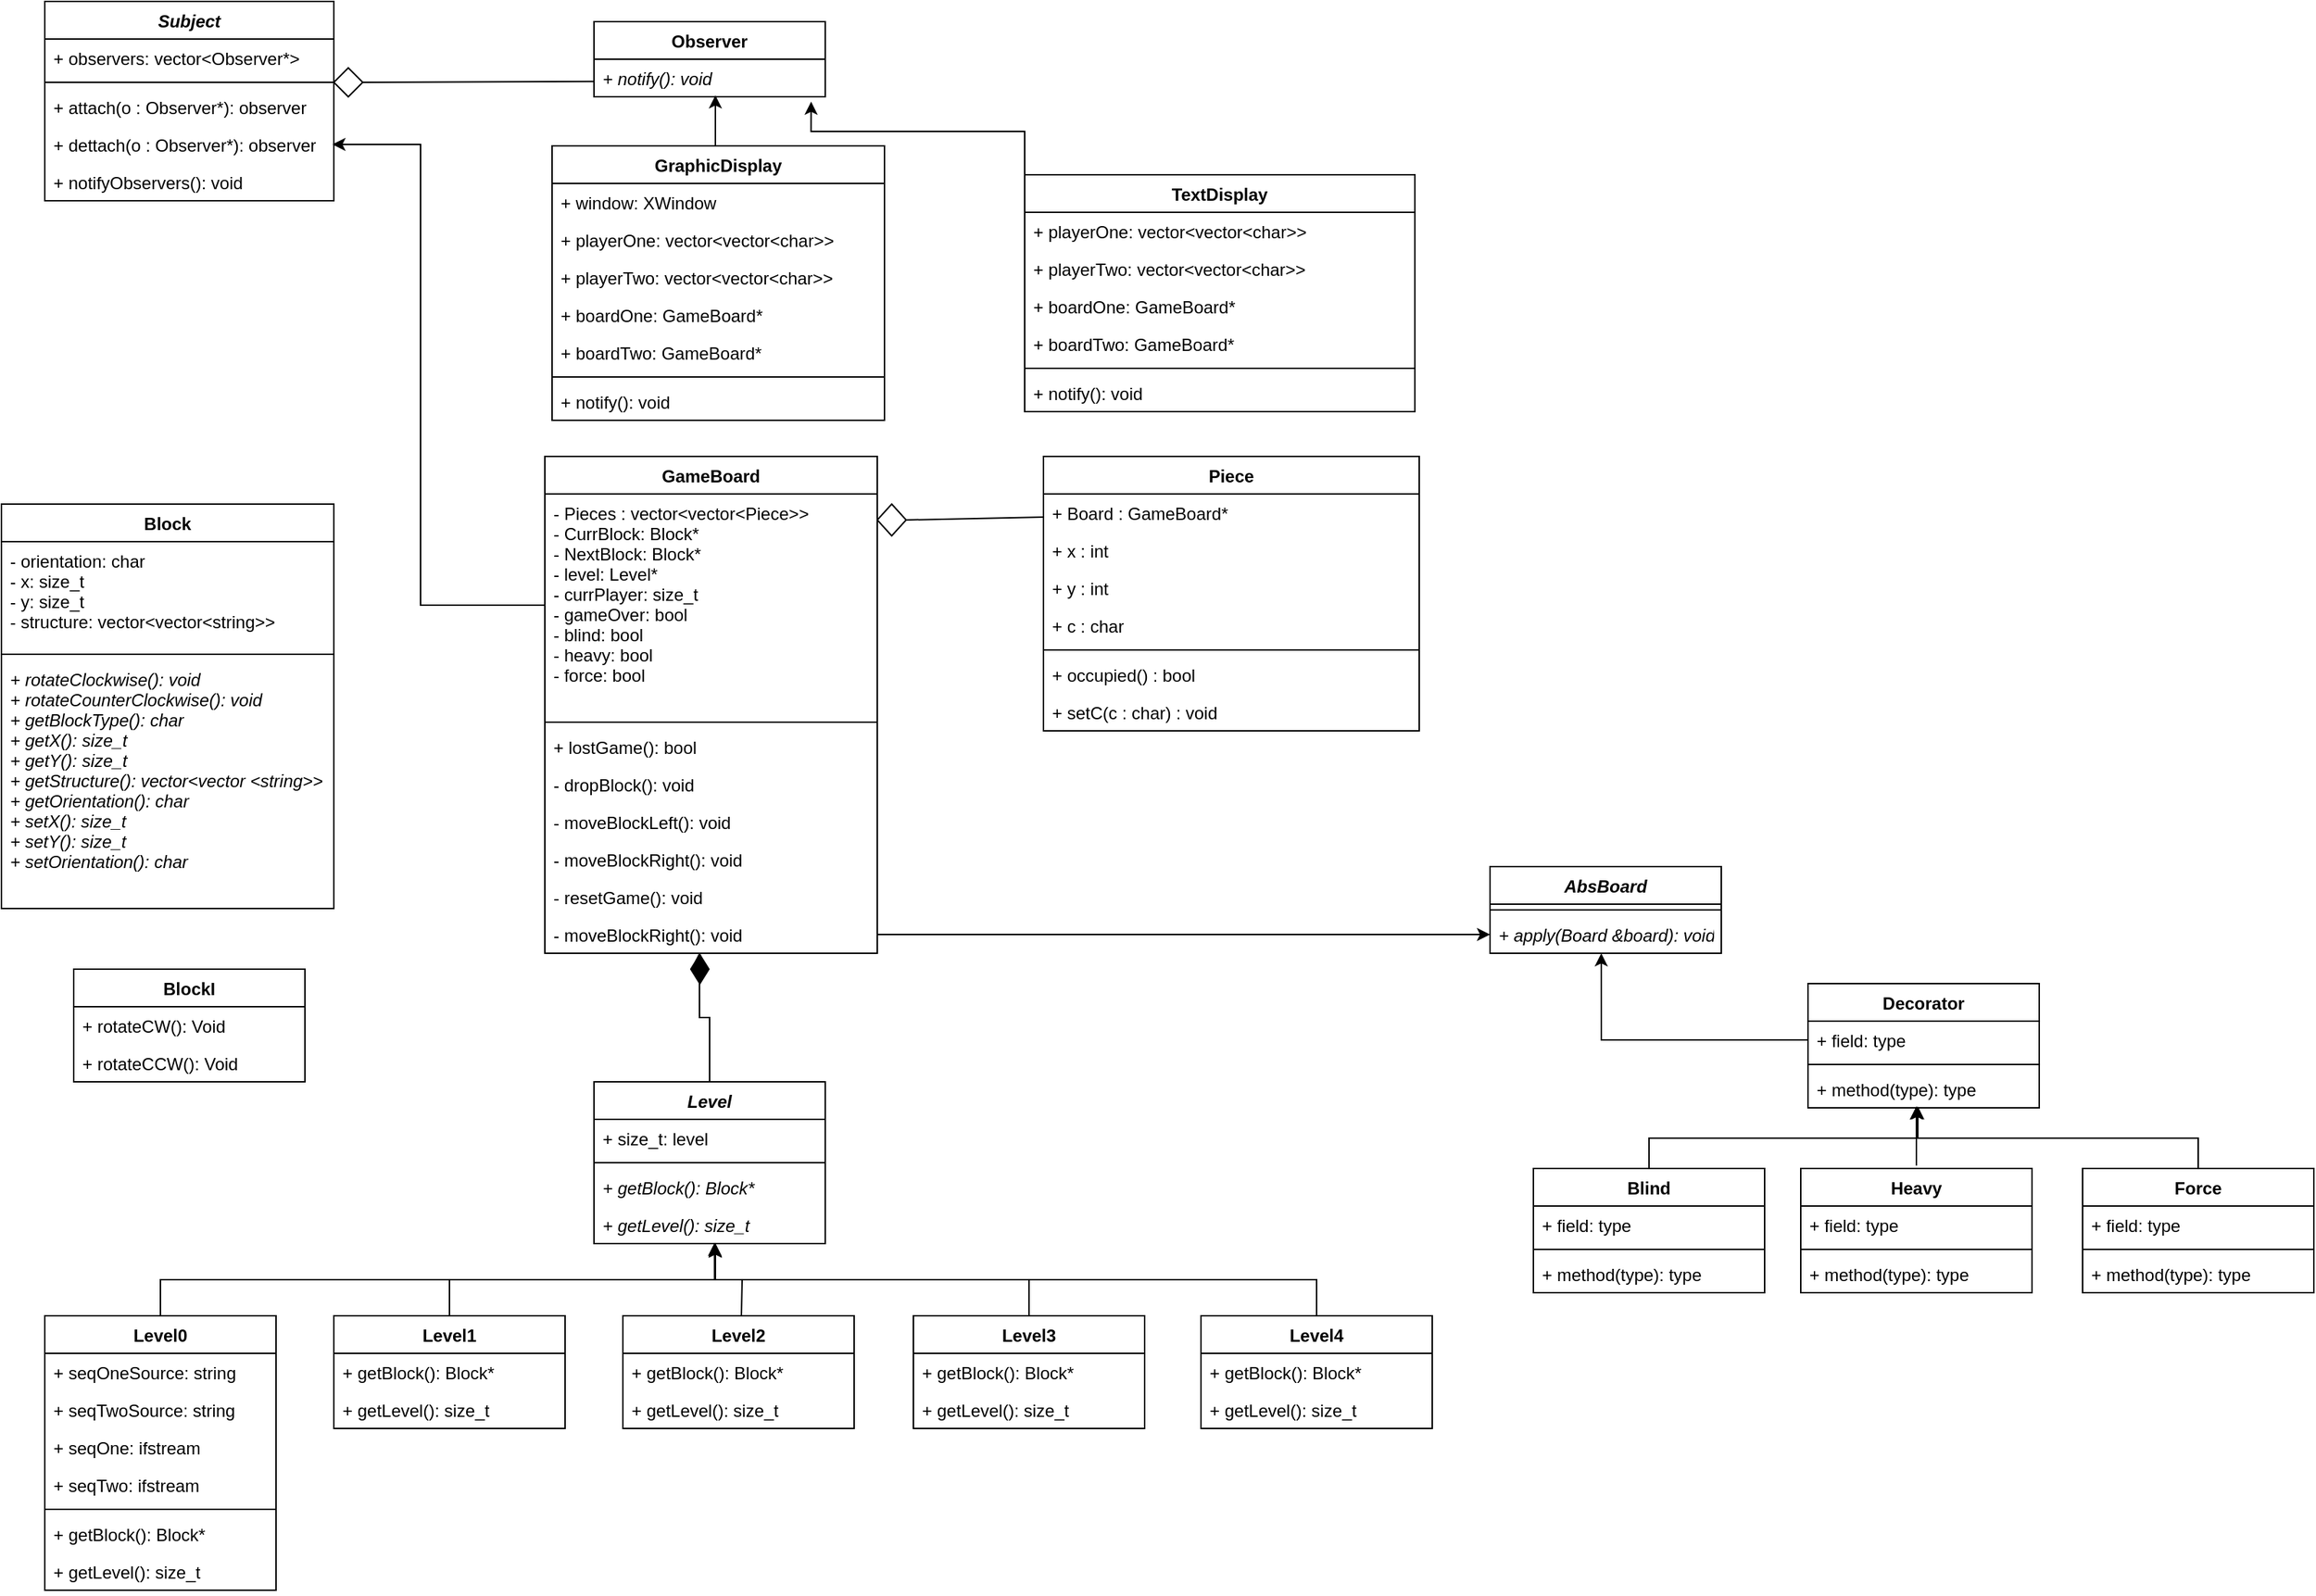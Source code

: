 <mxfile version="20.6.0" type="github">
  <diagram id="C5RBs43oDa-KdzZeNtuy" name="Page-1">
    <mxGraphModel dx="1901" dy="1101" grid="1" gridSize="10" guides="1" tooltips="1" connect="1" arrows="1" fold="1" page="1" pageScale="1" pageWidth="827" pageHeight="1169" math="0" shadow="0">
      <root>
        <mxCell id="WIyWlLk6GJQsqaUBKTNV-0" />
        <mxCell id="WIyWlLk6GJQsqaUBKTNV-1" parent="WIyWlLk6GJQsqaUBKTNV-0" />
        <mxCell id="HCrgHFyzqFVPdRo0mYGG-0" value="Subject" style="swimlane;fontStyle=3;align=center;verticalAlign=top;childLayout=stackLayout;horizontal=1;startSize=26;horizontalStack=0;resizeParent=1;resizeParentMax=0;resizeLast=0;collapsible=1;marginBottom=0;" parent="WIyWlLk6GJQsqaUBKTNV-1" vertex="1">
          <mxGeometry x="40" y="10" width="200" height="138" as="geometry" />
        </mxCell>
        <mxCell id="HCrgHFyzqFVPdRo0mYGG-1" value="+ observers: vector&lt;Observer*&gt;" style="text;strokeColor=none;fillColor=none;align=left;verticalAlign=top;spacingLeft=4;spacingRight=4;overflow=hidden;rotatable=0;points=[[0,0.5],[1,0.5]];portConstraint=eastwest;" parent="HCrgHFyzqFVPdRo0mYGG-0" vertex="1">
          <mxGeometry y="26" width="200" height="26" as="geometry" />
        </mxCell>
        <mxCell id="HCrgHFyzqFVPdRo0mYGG-2" value="" style="line;strokeWidth=1;fillColor=none;align=left;verticalAlign=middle;spacingTop=-1;spacingLeft=3;spacingRight=3;rotatable=0;labelPosition=right;points=[];portConstraint=eastwest;strokeColor=inherit;" parent="HCrgHFyzqFVPdRo0mYGG-0" vertex="1">
          <mxGeometry y="52" width="200" height="8" as="geometry" />
        </mxCell>
        <mxCell id="OUQTVfBQ55vAlHP0ge6A-0" value="+ attach(o : Observer*): observer" style="text;strokeColor=none;fillColor=none;align=left;verticalAlign=top;spacingLeft=4;spacingRight=4;overflow=hidden;rotatable=0;points=[[0,0.5],[1,0.5]];portConstraint=eastwest;" parent="HCrgHFyzqFVPdRo0mYGG-0" vertex="1">
          <mxGeometry y="60" width="200" height="26" as="geometry" />
        </mxCell>
        <mxCell id="OUQTVfBQ55vAlHP0ge6A-1" value="+ dettach(o : Observer*): observer" style="text;strokeColor=none;fillColor=none;align=left;verticalAlign=top;spacingLeft=4;spacingRight=4;overflow=hidden;rotatable=0;points=[[0,0.5],[1,0.5]];portConstraint=eastwest;" parent="HCrgHFyzqFVPdRo0mYGG-0" vertex="1">
          <mxGeometry y="86" width="200" height="26" as="geometry" />
        </mxCell>
        <mxCell id="OUQTVfBQ55vAlHP0ge6A-2" value="+ notifyObservers(): void" style="text;strokeColor=none;fillColor=none;align=left;verticalAlign=top;spacingLeft=4;spacingRight=4;overflow=hidden;rotatable=0;points=[[0,0.5],[1,0.5]];portConstraint=eastwest;" parent="HCrgHFyzqFVPdRo0mYGG-0" vertex="1">
          <mxGeometry y="112" width="200" height="26" as="geometry" />
        </mxCell>
        <mxCell id="HCrgHFyzqFVPdRo0mYGG-4" value="Observer&#xa;" style="swimlane;fontStyle=1;align=center;verticalAlign=top;childLayout=stackLayout;horizontal=1;startSize=26;horizontalStack=0;resizeParent=1;resizeParentMax=0;resizeLast=0;collapsible=1;marginBottom=0;" parent="WIyWlLk6GJQsqaUBKTNV-1" vertex="1">
          <mxGeometry x="420" y="24" width="160" height="52" as="geometry" />
        </mxCell>
        <mxCell id="HCrgHFyzqFVPdRo0mYGG-7" value="+ notify(): void" style="text;strokeColor=none;fillColor=none;align=left;verticalAlign=top;spacingLeft=4;spacingRight=4;overflow=hidden;rotatable=0;points=[[0,0.5],[1,0.5]];portConstraint=eastwest;fontStyle=2" parent="HCrgHFyzqFVPdRo0mYGG-4" vertex="1">
          <mxGeometry y="26" width="160" height="26" as="geometry" />
        </mxCell>
        <mxCell id="lVJH6jQBZUsWnWcLVEKp-0" style="edgeStyle=orthogonalEdgeStyle;rounded=0;orthogonalLoop=1;jettySize=auto;html=1;exitX=0.5;exitY=0;exitDx=0;exitDy=0;entryX=0.525;entryY=0.962;entryDx=0;entryDy=0;entryPerimeter=0;" parent="WIyWlLk6GJQsqaUBKTNV-1" source="HCrgHFyzqFVPdRo0mYGG-8" target="HCrgHFyzqFVPdRo0mYGG-7" edge="1">
          <mxGeometry relative="1" as="geometry" />
        </mxCell>
        <mxCell id="HCrgHFyzqFVPdRo0mYGG-8" value="GraphicDisplay&#xa;" style="swimlane;fontStyle=1;align=center;verticalAlign=top;childLayout=stackLayout;horizontal=1;startSize=26;horizontalStack=0;resizeParent=1;resizeParentMax=0;resizeLast=0;collapsible=1;marginBottom=0;" parent="WIyWlLk6GJQsqaUBKTNV-1" vertex="1">
          <mxGeometry x="391" y="110" width="230" height="190" as="geometry" />
        </mxCell>
        <mxCell id="HCrgHFyzqFVPdRo0mYGG-9" value="+ window: XWindow" style="text;strokeColor=none;fillColor=none;align=left;verticalAlign=top;spacingLeft=4;spacingRight=4;overflow=hidden;rotatable=0;points=[[0,0.5],[1,0.5]];portConstraint=eastwest;" parent="HCrgHFyzqFVPdRo0mYGG-8" vertex="1">
          <mxGeometry y="26" width="230" height="26" as="geometry" />
        </mxCell>
        <mxCell id="OUQTVfBQ55vAlHP0ge6A-22" value="+ playerOne: vector&lt;vector&lt;char&gt;&gt;" style="text;strokeColor=none;fillColor=none;align=left;verticalAlign=top;spacingLeft=4;spacingRight=4;overflow=hidden;rotatable=0;points=[[0,0.5],[1,0.5]];portConstraint=eastwest;" parent="HCrgHFyzqFVPdRo0mYGG-8" vertex="1">
          <mxGeometry y="52" width="230" height="26" as="geometry" />
        </mxCell>
        <mxCell id="OUQTVfBQ55vAlHP0ge6A-23" value="+ playerTwo: vector&lt;vector&lt;char&gt;&gt;" style="text;strokeColor=none;fillColor=none;align=left;verticalAlign=top;spacingLeft=4;spacingRight=4;overflow=hidden;rotatable=0;points=[[0,0.5],[1,0.5]];portConstraint=eastwest;" parent="HCrgHFyzqFVPdRo0mYGG-8" vertex="1">
          <mxGeometry y="78" width="230" height="26" as="geometry" />
        </mxCell>
        <mxCell id="OUQTVfBQ55vAlHP0ge6A-24" value="+ boardOne: GameBoard*" style="text;strokeColor=none;fillColor=none;align=left;verticalAlign=top;spacingLeft=4;spacingRight=4;overflow=hidden;rotatable=0;points=[[0,0.5],[1,0.5]];portConstraint=eastwest;" parent="HCrgHFyzqFVPdRo0mYGG-8" vertex="1">
          <mxGeometry y="104" width="230" height="26" as="geometry" />
        </mxCell>
        <mxCell id="OUQTVfBQ55vAlHP0ge6A-25" value="+ boardTwo: GameBoard*" style="text;strokeColor=none;fillColor=none;align=left;verticalAlign=top;spacingLeft=4;spacingRight=4;overflow=hidden;rotatable=0;points=[[0,0.5],[1,0.5]];portConstraint=eastwest;" parent="HCrgHFyzqFVPdRo0mYGG-8" vertex="1">
          <mxGeometry y="130" width="230" height="26" as="geometry" />
        </mxCell>
        <mxCell id="HCrgHFyzqFVPdRo0mYGG-10" value="" style="line;strokeWidth=1;fillColor=none;align=left;verticalAlign=middle;spacingTop=-1;spacingLeft=3;spacingRight=3;rotatable=0;labelPosition=right;points=[];portConstraint=eastwest;strokeColor=inherit;" parent="HCrgHFyzqFVPdRo0mYGG-8" vertex="1">
          <mxGeometry y="156" width="230" height="8" as="geometry" />
        </mxCell>
        <mxCell id="OUQTVfBQ55vAlHP0ge6A-26" value="+ notify(): void" style="text;strokeColor=none;fillColor=none;align=left;verticalAlign=top;spacingLeft=4;spacingRight=4;overflow=hidden;rotatable=0;points=[[0,0.5],[1,0.5]];portConstraint=eastwest;" parent="HCrgHFyzqFVPdRo0mYGG-8" vertex="1">
          <mxGeometry y="164" width="230" height="26" as="geometry" />
        </mxCell>
        <mxCell id="OUQTVfBQ55vAlHP0ge6A-53" style="edgeStyle=orthogonalEdgeStyle;rounded=0;orthogonalLoop=1;jettySize=auto;html=1;exitX=0;exitY=0;exitDx=0;exitDy=0;entryX=0.939;entryY=1.13;entryDx=0;entryDy=0;entryPerimeter=0;" parent="WIyWlLk6GJQsqaUBKTNV-1" source="HCrgHFyzqFVPdRo0mYGG-12" target="HCrgHFyzqFVPdRo0mYGG-7" edge="1">
          <mxGeometry relative="1" as="geometry">
            <Array as="points">
              <mxPoint x="718" y="100" />
              <mxPoint x="570" y="100" />
            </Array>
          </mxGeometry>
        </mxCell>
        <mxCell id="HCrgHFyzqFVPdRo0mYGG-12" value="TextDisplay&#xa;" style="swimlane;fontStyle=1;align=center;verticalAlign=top;childLayout=stackLayout;horizontal=1;startSize=26;horizontalStack=0;resizeParent=1;resizeParentMax=0;resizeLast=0;collapsible=1;marginBottom=0;" parent="WIyWlLk6GJQsqaUBKTNV-1" vertex="1">
          <mxGeometry x="718" y="130" width="270" height="164" as="geometry" />
        </mxCell>
        <mxCell id="HCrgHFyzqFVPdRo0mYGG-13" value="+ playerOne: vector&lt;vector&lt;char&gt;&gt;" style="text;strokeColor=none;fillColor=none;align=left;verticalAlign=top;spacingLeft=4;spacingRight=4;overflow=hidden;rotatable=0;points=[[0,0.5],[1,0.5]];portConstraint=eastwest;" parent="HCrgHFyzqFVPdRo0mYGG-12" vertex="1">
          <mxGeometry y="26" width="270" height="26" as="geometry" />
        </mxCell>
        <mxCell id="OUQTVfBQ55vAlHP0ge6A-18" value="+ playerTwo: vector&lt;vector&lt;char&gt;&gt;" style="text;strokeColor=none;fillColor=none;align=left;verticalAlign=top;spacingLeft=4;spacingRight=4;overflow=hidden;rotatable=0;points=[[0,0.5],[1,0.5]];portConstraint=eastwest;" parent="HCrgHFyzqFVPdRo0mYGG-12" vertex="1">
          <mxGeometry y="52" width="270" height="26" as="geometry" />
        </mxCell>
        <mxCell id="OUQTVfBQ55vAlHP0ge6A-19" value="+ boardOne: GameBoard*" style="text;strokeColor=none;fillColor=none;align=left;verticalAlign=top;spacingLeft=4;spacingRight=4;overflow=hidden;rotatable=0;points=[[0,0.5],[1,0.5]];portConstraint=eastwest;" parent="HCrgHFyzqFVPdRo0mYGG-12" vertex="1">
          <mxGeometry y="78" width="270" height="26" as="geometry" />
        </mxCell>
        <mxCell id="OUQTVfBQ55vAlHP0ge6A-20" value="+ boardTwo: GameBoard*" style="text;strokeColor=none;fillColor=none;align=left;verticalAlign=top;spacingLeft=4;spacingRight=4;overflow=hidden;rotatable=0;points=[[0,0.5],[1,0.5]];portConstraint=eastwest;" parent="HCrgHFyzqFVPdRo0mYGG-12" vertex="1">
          <mxGeometry y="104" width="270" height="26" as="geometry" />
        </mxCell>
        <mxCell id="HCrgHFyzqFVPdRo0mYGG-14" value="" style="line;strokeWidth=1;fillColor=none;align=left;verticalAlign=middle;spacingTop=-1;spacingLeft=3;spacingRight=3;rotatable=0;labelPosition=right;points=[];portConstraint=eastwest;strokeColor=inherit;" parent="HCrgHFyzqFVPdRo0mYGG-12" vertex="1">
          <mxGeometry y="130" width="270" height="8" as="geometry" />
        </mxCell>
        <mxCell id="HCrgHFyzqFVPdRo0mYGG-15" value="+ notify(): void" style="text;strokeColor=none;fillColor=none;align=left;verticalAlign=top;spacingLeft=4;spacingRight=4;overflow=hidden;rotatable=0;points=[[0,0.5],[1,0.5]];portConstraint=eastwest;" parent="HCrgHFyzqFVPdRo0mYGG-12" vertex="1">
          <mxGeometry y="138" width="270" height="26" as="geometry" />
        </mxCell>
        <mxCell id="HCrgHFyzqFVPdRo0mYGG-22" value="GameBoard" style="swimlane;fontStyle=1;align=center;verticalAlign=top;childLayout=stackLayout;horizontal=1;startSize=26;horizontalStack=0;resizeParent=1;resizeParentMax=0;resizeLast=0;collapsible=1;marginBottom=0;" parent="WIyWlLk6GJQsqaUBKTNV-1" vertex="1">
          <mxGeometry x="386" y="325" width="230" height="344" as="geometry" />
        </mxCell>
        <mxCell id="HCrgHFyzqFVPdRo0mYGG-23" value="- Pieces : vector&lt;vector&lt;Piece&gt;&gt;&#xa;- CurrBlock: Block*&#xa;- NextBlock: Block*&#xa;- level: Level* &#xa;- currPlayer: size_t&#xa;- gameOver: bool&#xa;- blind: bool&#xa;- heavy: bool&#xa;- force: bool" style="text;strokeColor=none;fillColor=none;align=left;verticalAlign=top;spacingLeft=4;spacingRight=4;overflow=hidden;rotatable=0;points=[[0,0.5],[1,0.5]];portConstraint=eastwest;" parent="HCrgHFyzqFVPdRo0mYGG-22" vertex="1">
          <mxGeometry y="26" width="230" height="154" as="geometry" />
        </mxCell>
        <mxCell id="HCrgHFyzqFVPdRo0mYGG-24" value="" style="line;strokeWidth=1;fillColor=none;align=left;verticalAlign=middle;spacingTop=-1;spacingLeft=3;spacingRight=3;rotatable=0;labelPosition=right;points=[];portConstraint=eastwest;strokeColor=inherit;" parent="HCrgHFyzqFVPdRo0mYGG-22" vertex="1">
          <mxGeometry y="180" width="230" height="8" as="geometry" />
        </mxCell>
        <mxCell id="HCrgHFyzqFVPdRo0mYGG-25" value="+ lostGame(): bool" style="text;strokeColor=none;fillColor=none;align=left;verticalAlign=top;spacingLeft=4;spacingRight=4;overflow=hidden;rotatable=0;points=[[0,0.5],[1,0.5]];portConstraint=eastwest;" parent="HCrgHFyzqFVPdRo0mYGG-22" vertex="1">
          <mxGeometry y="188" width="230" height="26" as="geometry" />
        </mxCell>
        <mxCell id="HCrgHFyzqFVPdRo0mYGG-112" value="- dropBlock(): void" style="text;strokeColor=none;fillColor=none;align=left;verticalAlign=top;spacingLeft=4;spacingRight=4;overflow=hidden;rotatable=0;points=[[0,0.5],[1,0.5]];portConstraint=eastwest;" parent="HCrgHFyzqFVPdRo0mYGG-22" vertex="1">
          <mxGeometry y="214" width="230" height="26" as="geometry" />
        </mxCell>
        <mxCell id="HCrgHFyzqFVPdRo0mYGG-128" value="- moveBlockLeft(): void" style="text;strokeColor=none;fillColor=none;align=left;verticalAlign=top;spacingLeft=4;spacingRight=4;overflow=hidden;rotatable=0;points=[[0,0.5],[1,0.5]];portConstraint=eastwest;" parent="HCrgHFyzqFVPdRo0mYGG-22" vertex="1">
          <mxGeometry y="240" width="230" height="26" as="geometry" />
        </mxCell>
        <mxCell id="HCrgHFyzqFVPdRo0mYGG-129" value="- moveBlockRight(): void" style="text;strokeColor=none;fillColor=none;align=left;verticalAlign=top;spacingLeft=4;spacingRight=4;overflow=hidden;rotatable=0;points=[[0,0.5],[1,0.5]];portConstraint=eastwest;" parent="HCrgHFyzqFVPdRo0mYGG-22" vertex="1">
          <mxGeometry y="266" width="230" height="26" as="geometry" />
        </mxCell>
        <mxCell id="HCrgHFyzqFVPdRo0mYGG-130" value="- resetGame(): void" style="text;strokeColor=none;fillColor=none;align=left;verticalAlign=top;spacingLeft=4;spacingRight=4;overflow=hidden;rotatable=0;points=[[0,0.5],[1,0.5]];portConstraint=eastwest;" parent="HCrgHFyzqFVPdRo0mYGG-22" vertex="1">
          <mxGeometry y="292" width="230" height="26" as="geometry" />
        </mxCell>
        <mxCell id="HCrgHFyzqFVPdRo0mYGG-131" value="- moveBlockRight(): void" style="text;strokeColor=none;fillColor=none;align=left;verticalAlign=top;spacingLeft=4;spacingRight=4;overflow=hidden;rotatable=0;points=[[0,0.5],[1,0.5]];portConstraint=eastwest;" parent="HCrgHFyzqFVPdRo0mYGG-22" vertex="1">
          <mxGeometry y="318" width="230" height="26" as="geometry" />
        </mxCell>
        <mxCell id="HCrgHFyzqFVPdRo0mYGG-26" value="Block" style="swimlane;fontStyle=1;align=center;verticalAlign=top;childLayout=stackLayout;horizontal=1;startSize=26;horizontalStack=0;resizeParent=1;resizeParentMax=0;resizeLast=0;collapsible=1;marginBottom=0;" parent="WIyWlLk6GJQsqaUBKTNV-1" vertex="1">
          <mxGeometry x="10" y="358" width="230" height="280" as="geometry" />
        </mxCell>
        <mxCell id="HCrgHFyzqFVPdRo0mYGG-27" value="- orientation: char&#xa;- x: size_t&#xa;- y: size_t&#xa;- structure: vector&lt;vector&lt;string&gt;&gt;" style="text;strokeColor=none;fillColor=none;align=left;verticalAlign=top;spacingLeft=4;spacingRight=4;overflow=hidden;rotatable=0;points=[[0,0.5],[1,0.5]];portConstraint=eastwest;" parent="HCrgHFyzqFVPdRo0mYGG-26" vertex="1">
          <mxGeometry y="26" width="230" height="74" as="geometry" />
        </mxCell>
        <mxCell id="HCrgHFyzqFVPdRo0mYGG-28" value="" style="line;strokeWidth=1;fillColor=none;align=left;verticalAlign=middle;spacingTop=-1;spacingLeft=3;spacingRight=3;rotatable=0;labelPosition=right;points=[];portConstraint=eastwest;strokeColor=inherit;" parent="HCrgHFyzqFVPdRo0mYGG-26" vertex="1">
          <mxGeometry y="100" width="230" height="8" as="geometry" />
        </mxCell>
        <mxCell id="HCrgHFyzqFVPdRo0mYGG-29" value="+ rotateClockwise(): void&#xa;+ rotateCounterClockwise(): void&#xa;+ getBlockType(): char&#xa;+ getX(): size_t&#xa;+ getY(): size_t&#xa;+ getStructure(): vector&lt;vector &lt;string&gt;&gt;&#xa;+ getOrientation(): char&#xa;+ setX(): size_t&#xa;+ setY(): size_t&#xa;+ setOrientation(): char&#xa;" style="text;strokeColor=none;fillColor=none;align=left;verticalAlign=top;spacingLeft=4;spacingRight=4;overflow=hidden;rotatable=0;points=[[0,0.5],[1,0.5]];portConstraint=eastwest;fontStyle=2" parent="HCrgHFyzqFVPdRo0mYGG-26" vertex="1">
          <mxGeometry y="108" width="230" height="172" as="geometry" />
        </mxCell>
        <mxCell id="HCrgHFyzqFVPdRo0mYGG-30" value="BlockI" style="swimlane;fontStyle=1;align=center;verticalAlign=top;childLayout=stackLayout;horizontal=1;startSize=26;horizontalStack=0;resizeParent=1;resizeParentMax=0;resizeLast=0;collapsible=1;marginBottom=0;" parent="WIyWlLk6GJQsqaUBKTNV-1" vertex="1">
          <mxGeometry x="60" y="680" width="160" height="78" as="geometry" />
        </mxCell>
        <mxCell id="HCrgHFyzqFVPdRo0mYGG-33" value="+ rotateCW(): Void" style="text;strokeColor=none;fillColor=none;align=left;verticalAlign=top;spacingLeft=4;spacingRight=4;overflow=hidden;rotatable=0;points=[[0,0.5],[1,0.5]];portConstraint=eastwest;" parent="HCrgHFyzqFVPdRo0mYGG-30" vertex="1">
          <mxGeometry y="26" width="160" height="26" as="geometry" />
        </mxCell>
        <mxCell id="HCrgHFyzqFVPdRo0mYGG-106" value="+ rotateCCW(): Void" style="text;strokeColor=none;fillColor=none;align=left;verticalAlign=top;spacingLeft=4;spacingRight=4;overflow=hidden;rotatable=0;points=[[0,0.5],[1,0.5]];portConstraint=eastwest;" parent="HCrgHFyzqFVPdRo0mYGG-30" vertex="1">
          <mxGeometry y="52" width="160" height="26" as="geometry" />
        </mxCell>
        <mxCell id="HCrgHFyzqFVPdRo0mYGG-42" value="Decorator&#xa;" style="swimlane;fontStyle=1;align=center;verticalAlign=top;childLayout=stackLayout;horizontal=1;startSize=26;horizontalStack=0;resizeParent=1;resizeParentMax=0;resizeLast=0;collapsible=1;marginBottom=0;" parent="WIyWlLk6GJQsqaUBKTNV-1" vertex="1">
          <mxGeometry x="1260" y="690" width="160" height="86" as="geometry" />
        </mxCell>
        <mxCell id="HCrgHFyzqFVPdRo0mYGG-43" value="+ field: type" style="text;strokeColor=none;fillColor=none;align=left;verticalAlign=top;spacingLeft=4;spacingRight=4;overflow=hidden;rotatable=0;points=[[0,0.5],[1,0.5]];portConstraint=eastwest;" parent="HCrgHFyzqFVPdRo0mYGG-42" vertex="1">
          <mxGeometry y="26" width="160" height="26" as="geometry" />
        </mxCell>
        <mxCell id="HCrgHFyzqFVPdRo0mYGG-44" value="" style="line;strokeWidth=1;fillColor=none;align=left;verticalAlign=middle;spacingTop=-1;spacingLeft=3;spacingRight=3;rotatable=0;labelPosition=right;points=[];portConstraint=eastwest;strokeColor=inherit;" parent="HCrgHFyzqFVPdRo0mYGG-42" vertex="1">
          <mxGeometry y="52" width="160" height="8" as="geometry" />
        </mxCell>
        <mxCell id="HCrgHFyzqFVPdRo0mYGG-45" value="+ method(type): type" style="text;strokeColor=none;fillColor=none;align=left;verticalAlign=top;spacingLeft=4;spacingRight=4;overflow=hidden;rotatable=0;points=[[0,0.5],[1,0.5]];portConstraint=eastwest;" parent="HCrgHFyzqFVPdRo0mYGG-42" vertex="1">
          <mxGeometry y="60" width="160" height="26" as="geometry" />
        </mxCell>
        <mxCell id="HCrgHFyzqFVPdRo0mYGG-46" value="Piece" style="swimlane;fontStyle=1;align=center;verticalAlign=top;childLayout=stackLayout;horizontal=1;startSize=26;horizontalStack=0;resizeParent=1;resizeParentMax=0;resizeLast=0;collapsible=1;marginBottom=0;" parent="WIyWlLk6GJQsqaUBKTNV-1" vertex="1">
          <mxGeometry x="731" y="325" width="260" height="190" as="geometry" />
        </mxCell>
        <mxCell id="HCrgHFyzqFVPdRo0mYGG-47" value="+ Board : GameBoard*" style="text;strokeColor=none;fillColor=none;align=left;verticalAlign=top;spacingLeft=4;spacingRight=4;overflow=hidden;rotatable=0;points=[[0,0.5],[1,0.5]];portConstraint=eastwest;" parent="HCrgHFyzqFVPdRo0mYGG-46" vertex="1">
          <mxGeometry y="26" width="260" height="26" as="geometry" />
        </mxCell>
        <mxCell id="OUQTVfBQ55vAlHP0ge6A-11" value="" style="endArrow=none;html=1;rounded=0;exitX=1;exitY=0.5;exitDx=0;exitDy=0;" parent="HCrgHFyzqFVPdRo0mYGG-46" source="OUQTVfBQ55vAlHP0ge6A-7" edge="1">
          <mxGeometry width="50" height="50" relative="1" as="geometry">
            <mxPoint x="-40" y="42.47" as="sourcePoint" />
            <mxPoint y="42" as="targetPoint" />
          </mxGeometry>
        </mxCell>
        <mxCell id="OUQTVfBQ55vAlHP0ge6A-12" value="+ x : int" style="text;strokeColor=none;fillColor=none;align=left;verticalAlign=top;spacingLeft=4;spacingRight=4;overflow=hidden;rotatable=0;points=[[0,0.5],[1,0.5]];portConstraint=eastwest;" parent="HCrgHFyzqFVPdRo0mYGG-46" vertex="1">
          <mxGeometry y="52" width="260" height="26" as="geometry" />
        </mxCell>
        <mxCell id="OUQTVfBQ55vAlHP0ge6A-13" value="+ y : int" style="text;strokeColor=none;fillColor=none;align=left;verticalAlign=top;spacingLeft=4;spacingRight=4;overflow=hidden;rotatable=0;points=[[0,0.5],[1,0.5]];portConstraint=eastwest;" parent="HCrgHFyzqFVPdRo0mYGG-46" vertex="1">
          <mxGeometry y="78" width="260" height="26" as="geometry" />
        </mxCell>
        <mxCell id="OUQTVfBQ55vAlHP0ge6A-14" value="+ c : char" style="text;strokeColor=none;fillColor=none;align=left;verticalAlign=top;spacingLeft=4;spacingRight=4;overflow=hidden;rotatable=0;points=[[0,0.5],[1,0.5]];portConstraint=eastwest;" parent="HCrgHFyzqFVPdRo0mYGG-46" vertex="1">
          <mxGeometry y="104" width="260" height="26" as="geometry" />
        </mxCell>
        <mxCell id="HCrgHFyzqFVPdRo0mYGG-48" value="" style="line;strokeWidth=1;fillColor=none;align=left;verticalAlign=middle;spacingTop=-1;spacingLeft=3;spacingRight=3;rotatable=0;labelPosition=right;points=[];portConstraint=eastwest;strokeColor=inherit;" parent="HCrgHFyzqFVPdRo0mYGG-46" vertex="1">
          <mxGeometry y="130" width="260" height="8" as="geometry" />
        </mxCell>
        <mxCell id="OUQTVfBQ55vAlHP0ge6A-16" value="+ occupied() : bool" style="text;strokeColor=none;fillColor=none;align=left;verticalAlign=top;spacingLeft=4;spacingRight=4;overflow=hidden;rotatable=0;points=[[0,0.5],[1,0.5]];portConstraint=eastwest;" parent="HCrgHFyzqFVPdRo0mYGG-46" vertex="1">
          <mxGeometry y="138" width="260" height="26" as="geometry" />
        </mxCell>
        <mxCell id="HCrgHFyzqFVPdRo0mYGG-49" value="+ setC(c : char) : void" style="text;strokeColor=none;fillColor=none;align=left;verticalAlign=top;spacingLeft=4;spacingRight=4;overflow=hidden;rotatable=0;points=[[0,0.5],[1,0.5]];portConstraint=eastwest;" parent="HCrgHFyzqFVPdRo0mYGG-46" vertex="1">
          <mxGeometry y="164" width="260" height="26" as="geometry" />
        </mxCell>
        <mxCell id="2h-iUpZ2-GN6CcSoCDCx-0" style="edgeStyle=orthogonalEdgeStyle;rounded=0;orthogonalLoop=1;jettySize=auto;html=1;exitX=0.5;exitY=0;exitDx=0;exitDy=0;entryX=0.469;entryY=0.962;entryDx=0;entryDy=0;entryPerimeter=0;" parent="WIyWlLk6GJQsqaUBKTNV-1" source="HCrgHFyzqFVPdRo0mYGG-70" target="HCrgHFyzqFVPdRo0mYGG-45" edge="1">
          <mxGeometry relative="1" as="geometry" />
        </mxCell>
        <mxCell id="HCrgHFyzqFVPdRo0mYGG-70" value="Blind" style="swimlane;fontStyle=1;align=center;verticalAlign=top;childLayout=stackLayout;horizontal=1;startSize=26;horizontalStack=0;resizeParent=1;resizeParentMax=0;resizeLast=0;collapsible=1;marginBottom=0;" parent="WIyWlLk6GJQsqaUBKTNV-1" vertex="1">
          <mxGeometry x="1070" y="818" width="160" height="86" as="geometry" />
        </mxCell>
        <mxCell id="HCrgHFyzqFVPdRo0mYGG-71" value="+ field: type" style="text;strokeColor=none;fillColor=none;align=left;verticalAlign=top;spacingLeft=4;spacingRight=4;overflow=hidden;rotatable=0;points=[[0,0.5],[1,0.5]];portConstraint=eastwest;" parent="HCrgHFyzqFVPdRo0mYGG-70" vertex="1">
          <mxGeometry y="26" width="160" height="26" as="geometry" />
        </mxCell>
        <mxCell id="HCrgHFyzqFVPdRo0mYGG-72" value="" style="line;strokeWidth=1;fillColor=none;align=left;verticalAlign=middle;spacingTop=-1;spacingLeft=3;spacingRight=3;rotatable=0;labelPosition=right;points=[];portConstraint=eastwest;strokeColor=inherit;" parent="HCrgHFyzqFVPdRo0mYGG-70" vertex="1">
          <mxGeometry y="52" width="160" height="8" as="geometry" />
        </mxCell>
        <mxCell id="HCrgHFyzqFVPdRo0mYGG-73" value="+ method(type): type" style="text;strokeColor=none;fillColor=none;align=left;verticalAlign=top;spacingLeft=4;spacingRight=4;overflow=hidden;rotatable=0;points=[[0,0.5],[1,0.5]];portConstraint=eastwest;" parent="HCrgHFyzqFVPdRo0mYGG-70" vertex="1">
          <mxGeometry y="60" width="160" height="26" as="geometry" />
        </mxCell>
        <mxCell id="2h-iUpZ2-GN6CcSoCDCx-2" style="edgeStyle=orthogonalEdgeStyle;rounded=0;orthogonalLoop=1;jettySize=auto;html=1;exitX=0.5;exitY=0;exitDx=0;exitDy=0;entryX=0.475;entryY=0.962;entryDx=0;entryDy=0;entryPerimeter=0;" parent="WIyWlLk6GJQsqaUBKTNV-1" source="HCrgHFyzqFVPdRo0mYGG-74" target="HCrgHFyzqFVPdRo0mYGG-45" edge="1">
          <mxGeometry relative="1" as="geometry" />
        </mxCell>
        <mxCell id="HCrgHFyzqFVPdRo0mYGG-74" value="Force" style="swimlane;fontStyle=1;align=center;verticalAlign=top;childLayout=stackLayout;horizontal=1;startSize=26;horizontalStack=0;resizeParent=1;resizeParentMax=0;resizeLast=0;collapsible=1;marginBottom=0;" parent="WIyWlLk6GJQsqaUBKTNV-1" vertex="1">
          <mxGeometry x="1450" y="818" width="160" height="86" as="geometry" />
        </mxCell>
        <mxCell id="HCrgHFyzqFVPdRo0mYGG-75" value="+ field: type" style="text;strokeColor=none;fillColor=none;align=left;verticalAlign=top;spacingLeft=4;spacingRight=4;overflow=hidden;rotatable=0;points=[[0,0.5],[1,0.5]];portConstraint=eastwest;" parent="HCrgHFyzqFVPdRo0mYGG-74" vertex="1">
          <mxGeometry y="26" width="160" height="26" as="geometry" />
        </mxCell>
        <mxCell id="HCrgHFyzqFVPdRo0mYGG-76" value="" style="line;strokeWidth=1;fillColor=none;align=left;verticalAlign=middle;spacingTop=-1;spacingLeft=3;spacingRight=3;rotatable=0;labelPosition=right;points=[];portConstraint=eastwest;strokeColor=inherit;" parent="HCrgHFyzqFVPdRo0mYGG-74" vertex="1">
          <mxGeometry y="52" width="160" height="8" as="geometry" />
        </mxCell>
        <mxCell id="HCrgHFyzqFVPdRo0mYGG-77" value="+ method(type): type" style="text;strokeColor=none;fillColor=none;align=left;verticalAlign=top;spacingLeft=4;spacingRight=4;overflow=hidden;rotatable=0;points=[[0,0.5],[1,0.5]];portConstraint=eastwest;" parent="HCrgHFyzqFVPdRo0mYGG-74" vertex="1">
          <mxGeometry y="60" width="160" height="26" as="geometry" />
        </mxCell>
        <mxCell id="2h-iUpZ2-GN6CcSoCDCx-1" style="edgeStyle=orthogonalEdgeStyle;rounded=0;orthogonalLoop=1;jettySize=auto;html=1;exitX=0.5;exitY=0;exitDx=0;exitDy=0;entryX=0.469;entryY=1.038;entryDx=0;entryDy=0;entryPerimeter=0;" parent="WIyWlLk6GJQsqaUBKTNV-1" edge="1">
          <mxGeometry relative="1" as="geometry">
            <mxPoint x="1335" y="816" as="sourcePoint" />
            <mxPoint x="1335.04" y="774.988" as="targetPoint" />
          </mxGeometry>
        </mxCell>
        <mxCell id="HCrgHFyzqFVPdRo0mYGG-78" value="Heavy" style="swimlane;fontStyle=1;align=center;verticalAlign=top;childLayout=stackLayout;horizontal=1;startSize=26;horizontalStack=0;resizeParent=1;resizeParentMax=0;resizeLast=0;collapsible=1;marginBottom=0;" parent="WIyWlLk6GJQsqaUBKTNV-1" vertex="1">
          <mxGeometry x="1255" y="818" width="160" height="86" as="geometry" />
        </mxCell>
        <mxCell id="HCrgHFyzqFVPdRo0mYGG-79" value="+ field: type" style="text;strokeColor=none;fillColor=none;align=left;verticalAlign=top;spacingLeft=4;spacingRight=4;overflow=hidden;rotatable=0;points=[[0,0.5],[1,0.5]];portConstraint=eastwest;" parent="HCrgHFyzqFVPdRo0mYGG-78" vertex="1">
          <mxGeometry y="26" width="160" height="26" as="geometry" />
        </mxCell>
        <mxCell id="HCrgHFyzqFVPdRo0mYGG-80" value="" style="line;strokeWidth=1;fillColor=none;align=left;verticalAlign=middle;spacingTop=-1;spacingLeft=3;spacingRight=3;rotatable=0;labelPosition=right;points=[];portConstraint=eastwest;strokeColor=inherit;" parent="HCrgHFyzqFVPdRo0mYGG-78" vertex="1">
          <mxGeometry y="52" width="160" height="8" as="geometry" />
        </mxCell>
        <mxCell id="HCrgHFyzqFVPdRo0mYGG-81" value="+ method(type): type" style="text;strokeColor=none;fillColor=none;align=left;verticalAlign=top;spacingLeft=4;spacingRight=4;overflow=hidden;rotatable=0;points=[[0,0.5],[1,0.5]];portConstraint=eastwest;" parent="HCrgHFyzqFVPdRo0mYGG-78" vertex="1">
          <mxGeometry y="60" width="160" height="26" as="geometry" />
        </mxCell>
        <mxCell id="OUQTVfBQ55vAlHP0ge6A-3" value="" style="rhombus;whiteSpace=wrap;html=1;" parent="WIyWlLk6GJQsqaUBKTNV-1" vertex="1">
          <mxGeometry x="240" y="56" width="20" height="20" as="geometry" />
        </mxCell>
        <mxCell id="OUQTVfBQ55vAlHP0ge6A-4" value="" style="endArrow=none;html=1;rounded=0;entryX=0;entryY=0.744;entryDx=0;entryDy=0;entryPerimeter=0;exitX=1;exitY=0.5;exitDx=0;exitDy=0;" parent="WIyWlLk6GJQsqaUBKTNV-1" source="OUQTVfBQ55vAlHP0ge6A-3" edge="1">
          <mxGeometry width="50" height="50" relative="1" as="geometry">
            <mxPoint x="270" y="65" as="sourcePoint" />
            <mxPoint x="420" y="65.344" as="targetPoint" />
          </mxGeometry>
        </mxCell>
        <mxCell id="OUQTVfBQ55vAlHP0ge6A-6" style="edgeStyle=orthogonalEdgeStyle;rounded=0;orthogonalLoop=1;jettySize=auto;html=1;exitX=0;exitY=0.5;exitDx=0;exitDy=0;entryX=1;entryY=0.5;entryDx=0;entryDy=0;" parent="WIyWlLk6GJQsqaUBKTNV-1" source="HCrgHFyzqFVPdRo0mYGG-23" edge="1">
          <mxGeometry relative="1" as="geometry">
            <mxPoint x="330" y="518" as="sourcePoint" />
            <mxPoint x="239" y="109" as="targetPoint" />
            <Array as="points">
              <mxPoint x="300" y="428" />
              <mxPoint x="300" y="109" />
            </Array>
          </mxGeometry>
        </mxCell>
        <mxCell id="OUQTVfBQ55vAlHP0ge6A-7" value="" style="rhombus;whiteSpace=wrap;html=1;" parent="WIyWlLk6GJQsqaUBKTNV-1" vertex="1">
          <mxGeometry x="616" y="358" width="20" height="22" as="geometry" />
        </mxCell>
        <mxCell id="2h-iUpZ2-GN6CcSoCDCx-3" value="AbsBoard" style="swimlane;fontStyle=3;align=center;verticalAlign=top;childLayout=stackLayout;horizontal=1;startSize=26;horizontalStack=0;resizeParent=1;resizeParentMax=0;resizeLast=0;collapsible=1;marginBottom=0;" parent="WIyWlLk6GJQsqaUBKTNV-1" vertex="1">
          <mxGeometry x="1040" y="609" width="160" height="60" as="geometry" />
        </mxCell>
        <mxCell id="2h-iUpZ2-GN6CcSoCDCx-5" value="" style="line;strokeWidth=1;fillColor=none;align=left;verticalAlign=middle;spacingTop=-1;spacingLeft=3;spacingRight=3;rotatable=0;labelPosition=right;points=[];portConstraint=eastwest;strokeColor=inherit;" parent="2h-iUpZ2-GN6CcSoCDCx-3" vertex="1">
          <mxGeometry y="26" width="160" height="8" as="geometry" />
        </mxCell>
        <mxCell id="2h-iUpZ2-GN6CcSoCDCx-6" value="+ apply(Board &amp;board): void" style="text;strokeColor=none;fillColor=none;align=left;verticalAlign=top;spacingLeft=4;spacingRight=4;overflow=hidden;rotatable=0;points=[[0,0.5],[1,0.5]];portConstraint=eastwest;fontStyle=2" parent="2h-iUpZ2-GN6CcSoCDCx-3" vertex="1">
          <mxGeometry y="34" width="160" height="26" as="geometry" />
        </mxCell>
        <mxCell id="2h-iUpZ2-GN6CcSoCDCx-7" style="edgeStyle=orthogonalEdgeStyle;rounded=0;orthogonalLoop=1;jettySize=auto;html=1;exitX=0;exitY=0.5;exitDx=0;exitDy=0;entryX=0.481;entryY=1;entryDx=0;entryDy=0;entryPerimeter=0;" parent="WIyWlLk6GJQsqaUBKTNV-1" source="HCrgHFyzqFVPdRo0mYGG-43" target="2h-iUpZ2-GN6CcSoCDCx-6" edge="1">
          <mxGeometry relative="1" as="geometry" />
        </mxCell>
        <mxCell id="2h-iUpZ2-GN6CcSoCDCx-8" style="edgeStyle=orthogonalEdgeStyle;rounded=0;orthogonalLoop=1;jettySize=auto;html=1;exitX=1;exitY=0.5;exitDx=0;exitDy=0;entryX=0;entryY=0.5;entryDx=0;entryDy=0;" parent="WIyWlLk6GJQsqaUBKTNV-1" source="HCrgHFyzqFVPdRo0mYGG-131" target="2h-iUpZ2-GN6CcSoCDCx-6" edge="1">
          <mxGeometry relative="1" as="geometry" />
        </mxCell>
        <mxCell id="SA9e87aG5jH87XHgYJXB-0" style="edgeStyle=orthogonalEdgeStyle;rounded=0;orthogonalLoop=1;jettySize=auto;html=1;entryX=0.525;entryY=1.024;entryDx=0;entryDy=0;entryPerimeter=0;" edge="1" parent="WIyWlLk6GJQsqaUBKTNV-1" source="SA9e87aG5jH87XHgYJXB-1" target="SA9e87aG5jH87XHgYJXB-29">
          <mxGeometry relative="1" as="geometry" />
        </mxCell>
        <mxCell id="SA9e87aG5jH87XHgYJXB-1" value="Level0" style="swimlane;fontStyle=1;align=center;verticalAlign=top;childLayout=stackLayout;horizontal=1;startSize=26;horizontalStack=0;resizeParent=1;resizeParentMax=0;resizeLast=0;collapsible=1;marginBottom=0;" vertex="1" parent="WIyWlLk6GJQsqaUBKTNV-1">
          <mxGeometry x="40" y="920" width="160" height="190" as="geometry" />
        </mxCell>
        <mxCell id="SA9e87aG5jH87XHgYJXB-2" value="+ seqOneSource: string" style="text;strokeColor=none;fillColor=none;align=left;verticalAlign=top;spacingLeft=4;spacingRight=4;overflow=hidden;rotatable=0;points=[[0,0.5],[1,0.5]];portConstraint=eastwest;" vertex="1" parent="SA9e87aG5jH87XHgYJXB-1">
          <mxGeometry y="26" width="160" height="26" as="geometry" />
        </mxCell>
        <mxCell id="SA9e87aG5jH87XHgYJXB-3" value="+ seqTwoSource: string" style="text;strokeColor=none;fillColor=none;align=left;verticalAlign=top;spacingLeft=4;spacingRight=4;overflow=hidden;rotatable=0;points=[[0,0.5],[1,0.5]];portConstraint=eastwest;" vertex="1" parent="SA9e87aG5jH87XHgYJXB-1">
          <mxGeometry y="52" width="160" height="26" as="geometry" />
        </mxCell>
        <mxCell id="SA9e87aG5jH87XHgYJXB-4" value="+ seqOne: ifstream" style="text;strokeColor=none;fillColor=none;align=left;verticalAlign=top;spacingLeft=4;spacingRight=4;overflow=hidden;rotatable=0;points=[[0,0.5],[1,0.5]];portConstraint=eastwest;" vertex="1" parent="SA9e87aG5jH87XHgYJXB-1">
          <mxGeometry y="78" width="160" height="26" as="geometry" />
        </mxCell>
        <mxCell id="SA9e87aG5jH87XHgYJXB-5" value="+ seqTwo: ifstream" style="text;strokeColor=none;fillColor=none;align=left;verticalAlign=top;spacingLeft=4;spacingRight=4;overflow=hidden;rotatable=0;points=[[0,0.5],[1,0.5]];portConstraint=eastwest;" vertex="1" parent="SA9e87aG5jH87XHgYJXB-1">
          <mxGeometry y="104" width="160" height="26" as="geometry" />
        </mxCell>
        <mxCell id="SA9e87aG5jH87XHgYJXB-6" value="" style="line;strokeWidth=1;fillColor=none;align=left;verticalAlign=middle;spacingTop=-1;spacingLeft=3;spacingRight=3;rotatable=0;labelPosition=right;points=[];portConstraint=eastwest;strokeColor=inherit;" vertex="1" parent="SA9e87aG5jH87XHgYJXB-1">
          <mxGeometry y="130" width="160" height="8" as="geometry" />
        </mxCell>
        <mxCell id="SA9e87aG5jH87XHgYJXB-7" value="+ getBlock(): Block*" style="text;strokeColor=none;fillColor=none;align=left;verticalAlign=top;spacingLeft=4;spacingRight=4;overflow=hidden;rotatable=0;points=[[0,0.5],[1,0.5]];portConstraint=eastwest;" vertex="1" parent="SA9e87aG5jH87XHgYJXB-1">
          <mxGeometry y="138" width="160" height="26" as="geometry" />
        </mxCell>
        <mxCell id="SA9e87aG5jH87XHgYJXB-8" value="+ getLevel(): size_t" style="text;strokeColor=none;fillColor=none;align=left;verticalAlign=top;spacingLeft=4;spacingRight=4;overflow=hidden;rotatable=0;points=[[0,0.5],[1,0.5]];portConstraint=eastwest;" vertex="1" parent="SA9e87aG5jH87XHgYJXB-1">
          <mxGeometry y="164" width="160" height="26" as="geometry" />
        </mxCell>
        <mxCell id="SA9e87aG5jH87XHgYJXB-9" style="edgeStyle=orthogonalEdgeStyle;rounded=0;orthogonalLoop=1;jettySize=auto;html=1;entryX=0.525;entryY=0.99;entryDx=0;entryDy=0;entryPerimeter=0;" edge="1" parent="WIyWlLk6GJQsqaUBKTNV-1" source="SA9e87aG5jH87XHgYJXB-10" target="SA9e87aG5jH87XHgYJXB-29">
          <mxGeometry relative="1" as="geometry" />
        </mxCell>
        <mxCell id="SA9e87aG5jH87XHgYJXB-10" value="Level1" style="swimlane;fontStyle=1;align=center;verticalAlign=top;childLayout=stackLayout;horizontal=1;startSize=26;horizontalStack=0;resizeParent=1;resizeParentMax=0;resizeLast=0;collapsible=1;marginBottom=0;" vertex="1" parent="WIyWlLk6GJQsqaUBKTNV-1">
          <mxGeometry x="240" y="920" width="160" height="78" as="geometry" />
        </mxCell>
        <mxCell id="SA9e87aG5jH87XHgYJXB-11" value="+ getBlock(): Block*" style="text;strokeColor=none;fillColor=none;align=left;verticalAlign=top;spacingLeft=4;spacingRight=4;overflow=hidden;rotatable=0;points=[[0,0.5],[1,0.5]];portConstraint=eastwest;" vertex="1" parent="SA9e87aG5jH87XHgYJXB-10">
          <mxGeometry y="26" width="160" height="26" as="geometry" />
        </mxCell>
        <mxCell id="SA9e87aG5jH87XHgYJXB-12" value="+ getLevel(): size_t" style="text;strokeColor=none;fillColor=none;align=left;verticalAlign=top;spacingLeft=4;spacingRight=4;overflow=hidden;rotatable=0;points=[[0,0.5],[1,0.5]];portConstraint=eastwest;" vertex="1" parent="SA9e87aG5jH87XHgYJXB-10">
          <mxGeometry y="52" width="160" height="26" as="geometry" />
        </mxCell>
        <mxCell id="SA9e87aG5jH87XHgYJXB-13" style="edgeStyle=orthogonalEdgeStyle;rounded=0;orthogonalLoop=1;jettySize=auto;html=1;entryX=0.524;entryY=1.02;entryDx=0;entryDy=0;entryPerimeter=0;" edge="1" parent="WIyWlLk6GJQsqaUBKTNV-1" target="SA9e87aG5jH87XHgYJXB-29">
          <mxGeometry relative="1" as="geometry">
            <mxPoint x="522" y="920" as="sourcePoint" />
            <mxPoint x="504.24" y="869.74" as="targetPoint" />
          </mxGeometry>
        </mxCell>
        <mxCell id="SA9e87aG5jH87XHgYJXB-14" value="Level2" style="swimlane;fontStyle=1;align=center;verticalAlign=top;childLayout=stackLayout;horizontal=1;startSize=26;horizontalStack=0;resizeParent=1;resizeParentMax=0;resizeLast=0;collapsible=1;marginBottom=0;" vertex="1" parent="WIyWlLk6GJQsqaUBKTNV-1">
          <mxGeometry x="440" y="920" width="160" height="78" as="geometry" />
        </mxCell>
        <mxCell id="SA9e87aG5jH87XHgYJXB-15" value="+ getBlock(): Block*" style="text;strokeColor=none;fillColor=none;align=left;verticalAlign=top;spacingLeft=4;spacingRight=4;overflow=hidden;rotatable=0;points=[[0,0.5],[1,0.5]];portConstraint=eastwest;" vertex="1" parent="SA9e87aG5jH87XHgYJXB-14">
          <mxGeometry y="26" width="160" height="26" as="geometry" />
        </mxCell>
        <mxCell id="SA9e87aG5jH87XHgYJXB-16" value="+ getLevel(): size_t" style="text;strokeColor=none;fillColor=none;align=left;verticalAlign=top;spacingLeft=4;spacingRight=4;overflow=hidden;rotatable=0;points=[[0,0.5],[1,0.5]];portConstraint=eastwest;" vertex="1" parent="SA9e87aG5jH87XHgYJXB-14">
          <mxGeometry y="52" width="160" height="26" as="geometry" />
        </mxCell>
        <mxCell id="SA9e87aG5jH87XHgYJXB-17" style="edgeStyle=orthogonalEdgeStyle;rounded=0;orthogonalLoop=1;jettySize=auto;html=1;entryX=0.524;entryY=1.01;entryDx=0;entryDy=0;entryPerimeter=0;" edge="1" parent="WIyWlLk6GJQsqaUBKTNV-1" source="SA9e87aG5jH87XHgYJXB-18" target="SA9e87aG5jH87XHgYJXB-29">
          <mxGeometry relative="1" as="geometry" />
        </mxCell>
        <mxCell id="SA9e87aG5jH87XHgYJXB-18" value="Level3" style="swimlane;fontStyle=1;align=center;verticalAlign=top;childLayout=stackLayout;horizontal=1;startSize=26;horizontalStack=0;resizeParent=1;resizeParentMax=0;resizeLast=0;collapsible=1;marginBottom=0;" vertex="1" parent="WIyWlLk6GJQsqaUBKTNV-1">
          <mxGeometry x="641" y="920" width="160" height="78" as="geometry" />
        </mxCell>
        <mxCell id="SA9e87aG5jH87XHgYJXB-19" value="+ getBlock(): Block*" style="text;strokeColor=none;fillColor=none;align=left;verticalAlign=top;spacingLeft=4;spacingRight=4;overflow=hidden;rotatable=0;points=[[0,0.5],[1,0.5]];portConstraint=eastwest;" vertex="1" parent="SA9e87aG5jH87XHgYJXB-18">
          <mxGeometry y="26" width="160" height="26" as="geometry" />
        </mxCell>
        <mxCell id="SA9e87aG5jH87XHgYJXB-20" value="+ getLevel(): size_t" style="text;strokeColor=none;fillColor=none;align=left;verticalAlign=top;spacingLeft=4;spacingRight=4;overflow=hidden;rotatable=0;points=[[0,0.5],[1,0.5]];portConstraint=eastwest;" vertex="1" parent="SA9e87aG5jH87XHgYJXB-18">
          <mxGeometry y="52" width="160" height="26" as="geometry" />
        </mxCell>
        <mxCell id="SA9e87aG5jH87XHgYJXB-21" style="edgeStyle=orthogonalEdgeStyle;rounded=0;orthogonalLoop=1;jettySize=auto;html=1;entryX=0.521;entryY=0.982;entryDx=0;entryDy=0;entryPerimeter=0;" edge="1" parent="WIyWlLk6GJQsqaUBKTNV-1" source="SA9e87aG5jH87XHgYJXB-22" target="SA9e87aG5jH87XHgYJXB-29">
          <mxGeometry relative="1" as="geometry" />
        </mxCell>
        <mxCell id="SA9e87aG5jH87XHgYJXB-22" value="Level4" style="swimlane;fontStyle=1;align=center;verticalAlign=top;childLayout=stackLayout;horizontal=1;startSize=26;horizontalStack=0;resizeParent=1;resizeParentMax=0;resizeLast=0;collapsible=1;marginBottom=0;" vertex="1" parent="WIyWlLk6GJQsqaUBKTNV-1">
          <mxGeometry x="840" y="920" width="160" height="78" as="geometry" />
        </mxCell>
        <mxCell id="SA9e87aG5jH87XHgYJXB-23" value="+ getBlock(): Block*" style="text;strokeColor=none;fillColor=none;align=left;verticalAlign=top;spacingLeft=4;spacingRight=4;overflow=hidden;rotatable=0;points=[[0,0.5],[1,0.5]];portConstraint=eastwest;" vertex="1" parent="SA9e87aG5jH87XHgYJXB-22">
          <mxGeometry y="26" width="160" height="26" as="geometry" />
        </mxCell>
        <mxCell id="SA9e87aG5jH87XHgYJXB-24" value="+ getLevel(): size_t" style="text;strokeColor=none;fillColor=none;align=left;verticalAlign=top;spacingLeft=4;spacingRight=4;overflow=hidden;rotatable=0;points=[[0,0.5],[1,0.5]];portConstraint=eastwest;" vertex="1" parent="SA9e87aG5jH87XHgYJXB-22">
          <mxGeometry y="52" width="160" height="26" as="geometry" />
        </mxCell>
        <mxCell id="SA9e87aG5jH87XHgYJXB-30" style="edgeStyle=orthogonalEdgeStyle;rounded=0;orthogonalLoop=1;jettySize=auto;html=1;entryX=0.465;entryY=0.977;entryDx=0;entryDy=0;entryPerimeter=0;" edge="1" parent="WIyWlLk6GJQsqaUBKTNV-1" source="SA9e87aG5jH87XHgYJXB-25" target="HCrgHFyzqFVPdRo0mYGG-131">
          <mxGeometry relative="1" as="geometry" />
        </mxCell>
        <mxCell id="SA9e87aG5jH87XHgYJXB-25" value="Level" style="swimlane;fontStyle=3;align=center;verticalAlign=top;childLayout=stackLayout;horizontal=1;startSize=26;horizontalStack=0;resizeParent=1;resizeParentMax=0;resizeLast=0;collapsible=1;marginBottom=0;" vertex="1" parent="WIyWlLk6GJQsqaUBKTNV-1">
          <mxGeometry x="420" y="758" width="160" height="112" as="geometry" />
        </mxCell>
        <mxCell id="SA9e87aG5jH87XHgYJXB-26" value="+ size_t: level" style="text;strokeColor=none;fillColor=none;align=left;verticalAlign=top;spacingLeft=4;spacingRight=4;overflow=hidden;rotatable=0;points=[[0,0.5],[1,0.5]];portConstraint=eastwest;" vertex="1" parent="SA9e87aG5jH87XHgYJXB-25">
          <mxGeometry y="26" width="160" height="26" as="geometry" />
        </mxCell>
        <mxCell id="SA9e87aG5jH87XHgYJXB-27" value="" style="line;strokeWidth=1;fillColor=none;align=left;verticalAlign=middle;spacingTop=-1;spacingLeft=3;spacingRight=3;rotatable=0;labelPosition=right;points=[];portConstraint=eastwest;strokeColor=inherit;" vertex="1" parent="SA9e87aG5jH87XHgYJXB-25">
          <mxGeometry y="52" width="160" height="8" as="geometry" />
        </mxCell>
        <mxCell id="SA9e87aG5jH87XHgYJXB-28" value="+ getBlock(): Block*" style="text;strokeColor=none;fillColor=none;align=left;verticalAlign=top;spacingLeft=4;spacingRight=4;overflow=hidden;rotatable=0;points=[[0,0.5],[1,0.5]];portConstraint=eastwest;fontStyle=2" vertex="1" parent="SA9e87aG5jH87XHgYJXB-25">
          <mxGeometry y="60" width="160" height="26" as="geometry" />
        </mxCell>
        <mxCell id="SA9e87aG5jH87XHgYJXB-29" value="+ getLevel(): size_t" style="text;strokeColor=none;fillColor=none;align=left;verticalAlign=top;spacingLeft=4;spacingRight=4;overflow=hidden;rotatable=0;points=[[0,0.5],[1,0.5]];portConstraint=eastwest;fontStyle=2" vertex="1" parent="SA9e87aG5jH87XHgYJXB-25">
          <mxGeometry y="86" width="160" height="26" as="geometry" />
        </mxCell>
        <mxCell id="SA9e87aG5jH87XHgYJXB-31" value="" style="rhombus;whiteSpace=wrap;html=1;fillColor=#000000;" vertex="1" parent="WIyWlLk6GJQsqaUBKTNV-1">
          <mxGeometry x="487" y="670" width="12.5" height="20" as="geometry" />
        </mxCell>
      </root>
    </mxGraphModel>
  </diagram>
</mxfile>
